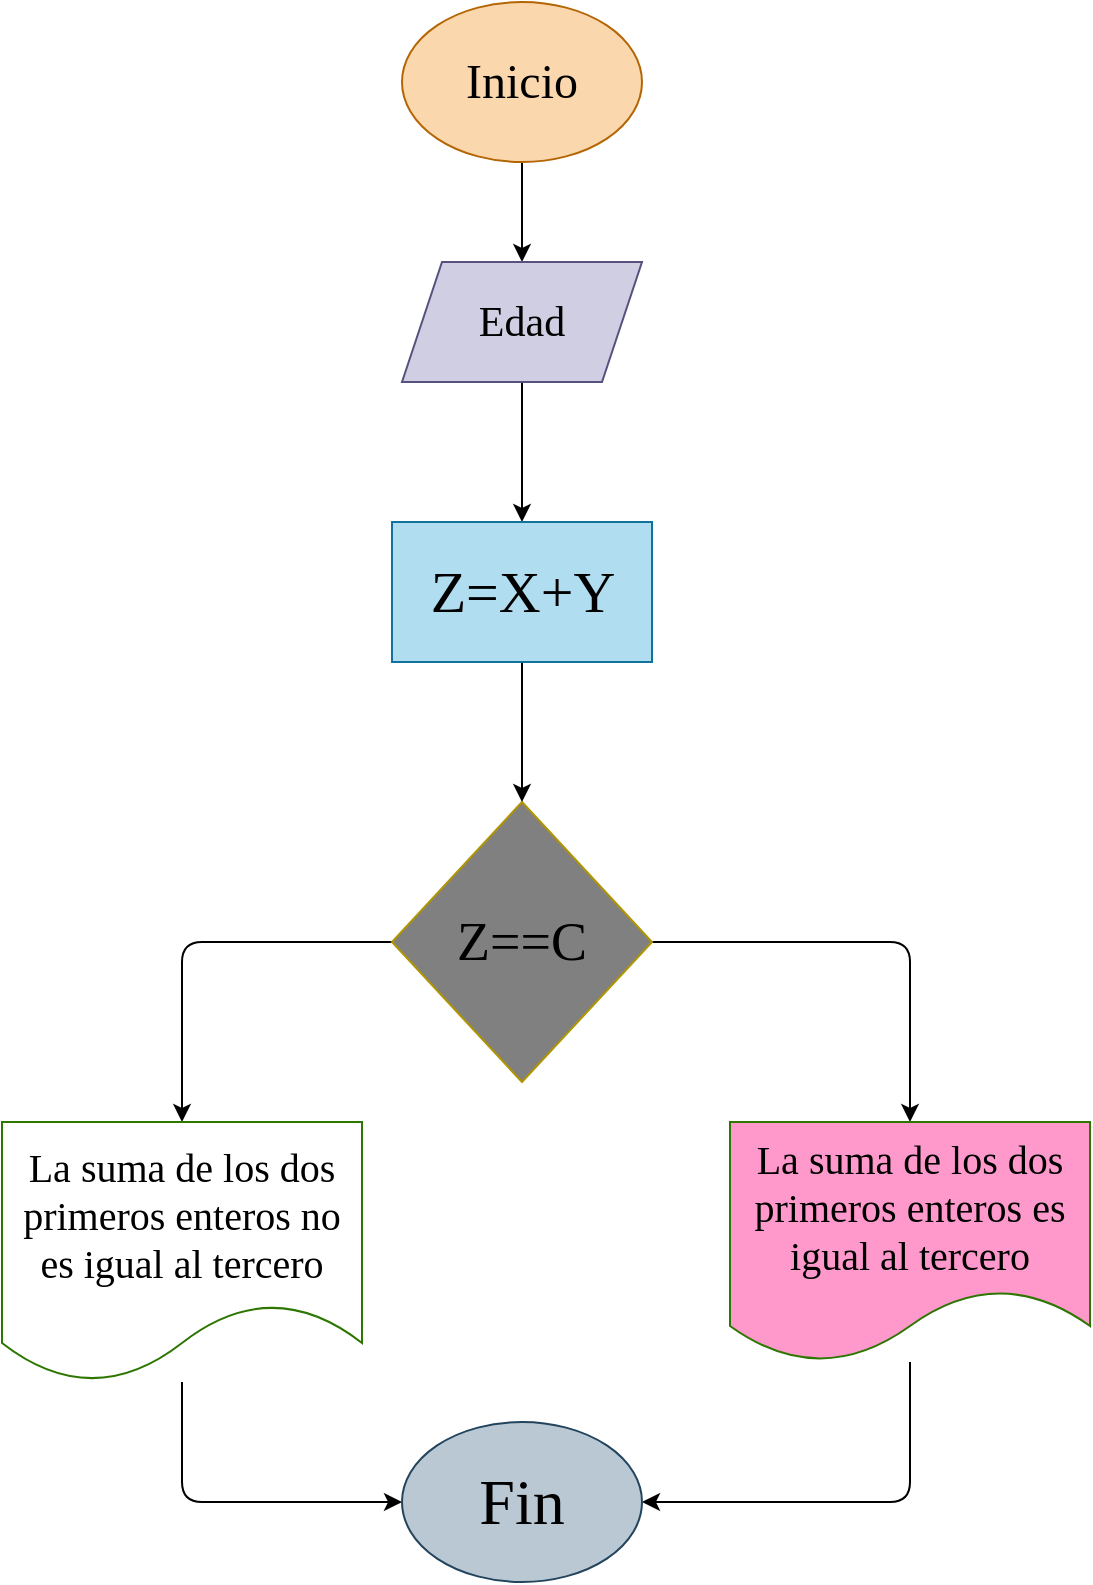 <mxfile>
    <diagram id="pAi_KdXQo00Ve_mjZ8XZ" name="Página-1">
        <mxGraphModel dx="372" dy="345" grid="1" gridSize="10" guides="1" tooltips="1" connect="1" arrows="1" fold="1" page="1" pageScale="1" pageWidth="827" pageHeight="1169" math="0" shadow="0">
            <root>
                <mxCell id="0"/>
                <mxCell id="1" parent="0"/>
                <mxCell id="4" value="" style="edgeStyle=none;html=1;fontSize=18;" parent="1" source="2" target="3" edge="1">
                    <mxGeometry relative="1" as="geometry"/>
                </mxCell>
                <mxCell id="2" value="&lt;font style=&quot;font-size: 24px&quot; color=&quot;#000000&quot;&gt;Inicio&lt;/font&gt;" style="ellipse;whiteSpace=wrap;html=1;fillColor=#fad7ac;strokeColor=#b46504;fontFamily=Comic Sans MS;fontSize=24;" parent="1" vertex="1">
                    <mxGeometry x="250" y="80" width="120" height="80" as="geometry"/>
                </mxCell>
                <mxCell id="6" style="edgeStyle=none;html=1;fontSize=18;entryX=0.5;entryY=0;entryDx=0;entryDy=0;" parent="1" source="3" target="26" edge="1">
                    <mxGeometry relative="1" as="geometry"/>
                </mxCell>
                <mxCell id="3" value="&lt;font style=&quot;font-size: 21px&quot; color=&quot;#000000&quot;&gt;Edad&lt;/font&gt;" style="shape=parallelogram;perimeter=parallelogramPerimeter;whiteSpace=wrap;html=1;fixedSize=1;fillColor=#d0cee2;strokeColor=#56517e;fontSize=21;fontFamily=Comic Sans MS;" parent="1" vertex="1">
                    <mxGeometry x="250" y="210" width="120" height="60" as="geometry"/>
                </mxCell>
                <mxCell id="21" style="edgeStyle=none;html=1;entryX=0.5;entryY=0;entryDx=0;entryDy=0;fontSize=18;" parent="1" source="5" target="15" edge="1">
                    <mxGeometry relative="1" as="geometry">
                        <Array as="points">
                            <mxPoint x="504" y="550"/>
                        </Array>
                    </mxGeometry>
                </mxCell>
                <mxCell id="22" style="edgeStyle=none;html=1;exitX=0;exitY=0.5;exitDx=0;exitDy=0;entryX=0.5;entryY=0;entryDx=0;entryDy=0;fontSize=18;" parent="1" source="5" target="14" edge="1">
                    <mxGeometry relative="1" as="geometry">
                        <Array as="points">
                            <mxPoint x="140" y="550"/>
                        </Array>
                    </mxGeometry>
                </mxCell>
                <mxCell id="5" value="Z==C" style="rhombus;whiteSpace=wrap;html=1;fontSize=27;fillColor=#808080;fontColor=#000000;strokeColor=#B09500;fontFamily=Comic Sans MS;" parent="1" vertex="1">
                    <mxGeometry x="245" y="480" width="130" height="140" as="geometry"/>
                </mxCell>
                <mxCell id="24" style="edgeStyle=none;html=1;entryX=0;entryY=0.5;entryDx=0;entryDy=0;fontSize=18;" parent="1" source="14" target="23" edge="1">
                    <mxGeometry relative="1" as="geometry">
                        <Array as="points">
                            <mxPoint x="140" y="830"/>
                        </Array>
                    </mxGeometry>
                </mxCell>
                <mxCell id="14" value="&lt;font color=&quot;#000000&quot;&gt;La suma de los dos primeros enteros no es igual al tercero&lt;/font&gt;" style="shape=document;whiteSpace=wrap;html=1;boundedLbl=1;fontSize=20;fillColor=#FFFFFF;fontColor=#ffffff;strokeColor=#2D7600;fontFamily=Comic Sans MS;" parent="1" vertex="1">
                    <mxGeometry x="50" y="640" width="180" height="130" as="geometry"/>
                </mxCell>
                <mxCell id="25" style="edgeStyle=none;html=1;entryX=1;entryY=0.5;entryDx=0;entryDy=0;fontSize=18;" parent="1" source="15" target="23" edge="1">
                    <mxGeometry relative="1" as="geometry">
                        <Array as="points">
                            <mxPoint x="504" y="830"/>
                        </Array>
                    </mxGeometry>
                </mxCell>
                <mxCell id="15" value="&lt;font color=&quot;#000000&quot;&gt;La suma de los dos primeros enteros es igual al tercero&lt;/font&gt;" style="shape=document;whiteSpace=wrap;html=1;boundedLbl=1;fontSize=20;fillColor=#FF99CC;fontColor=#ffffff;strokeColor=#2D7600;fontFamily=Comic Sans MS;" parent="1" vertex="1">
                    <mxGeometry x="414" y="640" width="180" height="120" as="geometry"/>
                </mxCell>
                <mxCell id="23" value="&lt;font color=&quot;#000000&quot;&gt;Fin&lt;/font&gt;" style="ellipse;whiteSpace=wrap;html=1;fontSize=32;fillColor=#bac8d3;strokeColor=#23445d;fontFamily=Comic Sans MS;" parent="1" vertex="1">
                    <mxGeometry x="250" y="790" width="120" height="80" as="geometry"/>
                </mxCell>
                <mxCell id="27" style="edgeStyle=none;html=1;entryX=0.5;entryY=0;entryDx=0;entryDy=0;fontSize=18;" parent="1" source="26" target="5" edge="1">
                    <mxGeometry relative="1" as="geometry"/>
                </mxCell>
                <mxCell id="26" value="&lt;font style=&quot;font-size: 29px ; font-weight: normal&quot; color=&quot;#000000&quot;&gt;Z=X+Y&lt;/font&gt;" style="text;strokeColor=#10739e;fillColor=#b1ddf0;html=1;fontSize=29;fontStyle=1;verticalAlign=middle;align=center;fontFamily=Comic Sans MS;" parent="1" vertex="1">
                    <mxGeometry x="245" y="340" width="130" height="70" as="geometry"/>
                </mxCell>
            </root>
        </mxGraphModel>
    </diagram>
</mxfile>